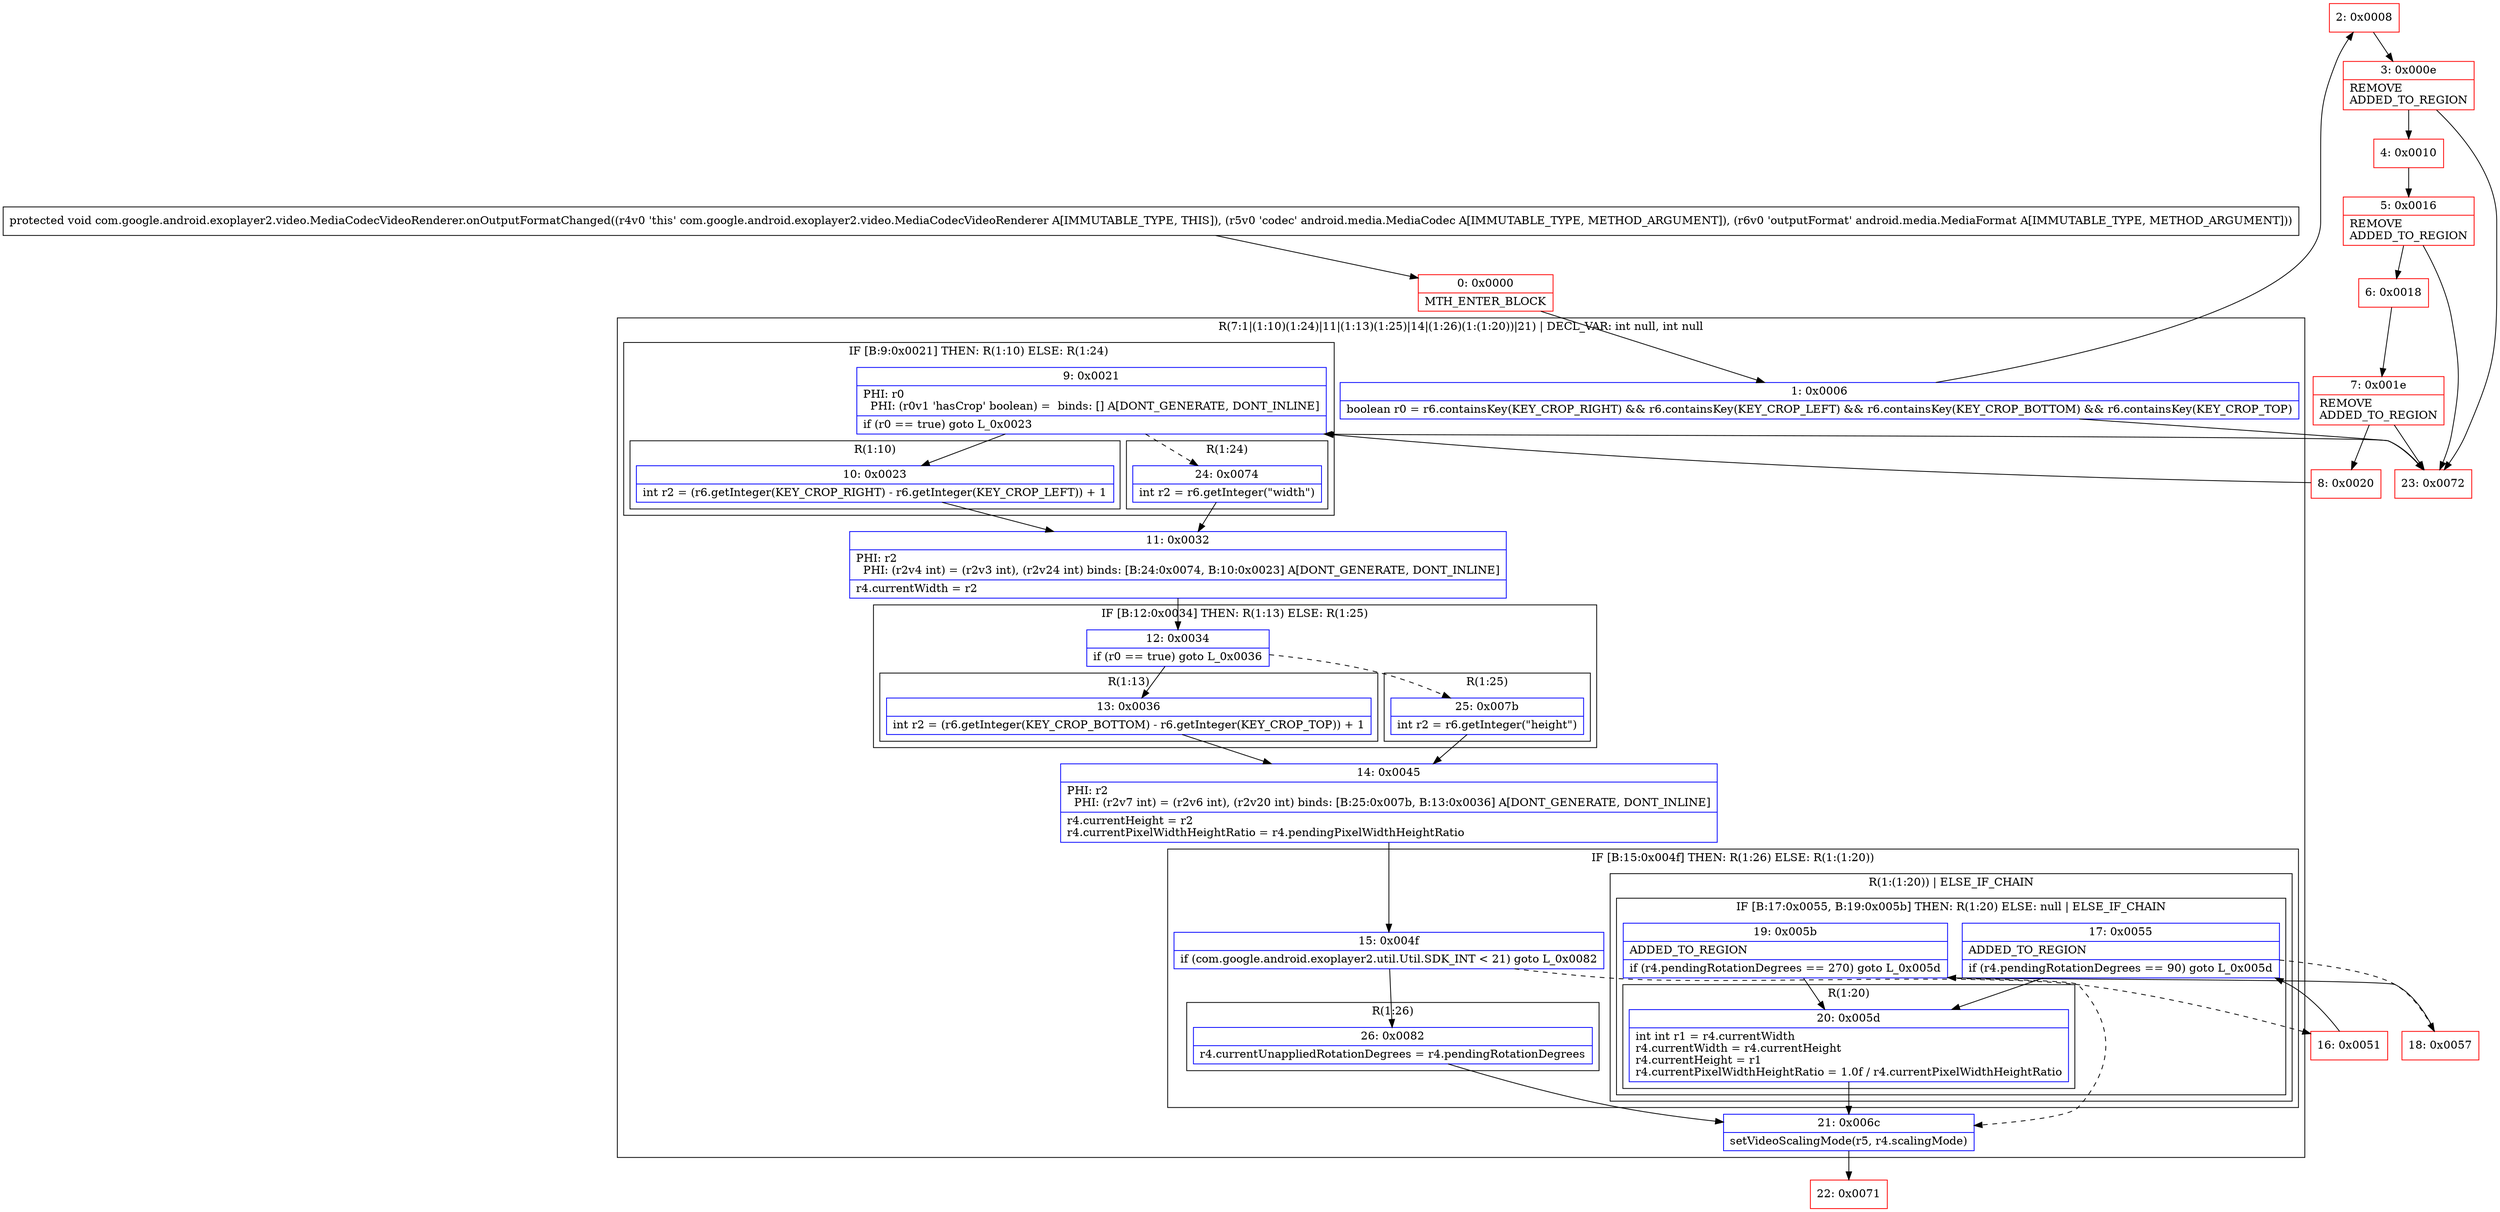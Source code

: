 digraph "CFG forcom.google.android.exoplayer2.video.MediaCodecVideoRenderer.onOutputFormatChanged(Landroid\/media\/MediaCodec;Landroid\/media\/MediaFormat;)V" {
subgraph cluster_Region_1541806694 {
label = "R(7:1|(1:10)(1:24)|11|(1:13)(1:25)|14|(1:26)(1:(1:20))|21) | DECL_VAR: int null, int null\l";
node [shape=record,color=blue];
Node_1 [shape=record,label="{1\:\ 0x0006|boolean r0 = r6.containsKey(KEY_CROP_RIGHT) && r6.containsKey(KEY_CROP_LEFT) && r6.containsKey(KEY_CROP_BOTTOM) && r6.containsKey(KEY_CROP_TOP)\l}"];
subgraph cluster_IfRegion_2011956479 {
label = "IF [B:9:0x0021] THEN: R(1:10) ELSE: R(1:24)";
node [shape=record,color=blue];
Node_9 [shape=record,label="{9\:\ 0x0021|PHI: r0 \l  PHI: (r0v1 'hasCrop' boolean) =  binds: [] A[DONT_GENERATE, DONT_INLINE]\l|if (r0 == true) goto L_0x0023\l}"];
subgraph cluster_Region_1808402886 {
label = "R(1:10)";
node [shape=record,color=blue];
Node_10 [shape=record,label="{10\:\ 0x0023|int r2 = (r6.getInteger(KEY_CROP_RIGHT) \- r6.getInteger(KEY_CROP_LEFT)) + 1\l}"];
}
subgraph cluster_Region_9701016 {
label = "R(1:24)";
node [shape=record,color=blue];
Node_24 [shape=record,label="{24\:\ 0x0074|int r2 = r6.getInteger(\"width\")\l}"];
}
}
Node_11 [shape=record,label="{11\:\ 0x0032|PHI: r2 \l  PHI: (r2v4 int) = (r2v3 int), (r2v24 int) binds: [B:24:0x0074, B:10:0x0023] A[DONT_GENERATE, DONT_INLINE]\l|r4.currentWidth = r2\l}"];
subgraph cluster_IfRegion_1826244103 {
label = "IF [B:12:0x0034] THEN: R(1:13) ELSE: R(1:25)";
node [shape=record,color=blue];
Node_12 [shape=record,label="{12\:\ 0x0034|if (r0 == true) goto L_0x0036\l}"];
subgraph cluster_Region_1111668823 {
label = "R(1:13)";
node [shape=record,color=blue];
Node_13 [shape=record,label="{13\:\ 0x0036|int r2 = (r6.getInteger(KEY_CROP_BOTTOM) \- r6.getInteger(KEY_CROP_TOP)) + 1\l}"];
}
subgraph cluster_Region_2090214332 {
label = "R(1:25)";
node [shape=record,color=blue];
Node_25 [shape=record,label="{25\:\ 0x007b|int r2 = r6.getInteger(\"height\")\l}"];
}
}
Node_14 [shape=record,label="{14\:\ 0x0045|PHI: r2 \l  PHI: (r2v7 int) = (r2v6 int), (r2v20 int) binds: [B:25:0x007b, B:13:0x0036] A[DONT_GENERATE, DONT_INLINE]\l|r4.currentHeight = r2\lr4.currentPixelWidthHeightRatio = r4.pendingPixelWidthHeightRatio\l}"];
subgraph cluster_IfRegion_51663365 {
label = "IF [B:15:0x004f] THEN: R(1:26) ELSE: R(1:(1:20))";
node [shape=record,color=blue];
Node_15 [shape=record,label="{15\:\ 0x004f|if (com.google.android.exoplayer2.util.Util.SDK_INT \< 21) goto L_0x0082\l}"];
subgraph cluster_Region_1360580575 {
label = "R(1:26)";
node [shape=record,color=blue];
Node_26 [shape=record,label="{26\:\ 0x0082|r4.currentUnappliedRotationDegrees = r4.pendingRotationDegrees\l}"];
}
subgraph cluster_Region_1192759799 {
label = "R(1:(1:20)) | ELSE_IF_CHAIN\l";
node [shape=record,color=blue];
subgraph cluster_IfRegion_1089580444 {
label = "IF [B:17:0x0055, B:19:0x005b] THEN: R(1:20) ELSE: null | ELSE_IF_CHAIN\l";
node [shape=record,color=blue];
Node_17 [shape=record,label="{17\:\ 0x0055|ADDED_TO_REGION\l|if (r4.pendingRotationDegrees == 90) goto L_0x005d\l}"];
Node_19 [shape=record,label="{19\:\ 0x005b|ADDED_TO_REGION\l|if (r4.pendingRotationDegrees == 270) goto L_0x005d\l}"];
subgraph cluster_Region_1656936001 {
label = "R(1:20)";
node [shape=record,color=blue];
Node_20 [shape=record,label="{20\:\ 0x005d|int int r1 = r4.currentWidth\lr4.currentWidth = r4.currentHeight\lr4.currentHeight = r1\lr4.currentPixelWidthHeightRatio = 1.0f \/ r4.currentPixelWidthHeightRatio\l}"];
}
}
}
}
Node_21 [shape=record,label="{21\:\ 0x006c|setVideoScalingMode(r5, r4.scalingMode)\l}"];
}
Node_0 [shape=record,color=red,label="{0\:\ 0x0000|MTH_ENTER_BLOCK\l}"];
Node_2 [shape=record,color=red,label="{2\:\ 0x0008}"];
Node_3 [shape=record,color=red,label="{3\:\ 0x000e|REMOVE\lADDED_TO_REGION\l}"];
Node_4 [shape=record,color=red,label="{4\:\ 0x0010}"];
Node_5 [shape=record,color=red,label="{5\:\ 0x0016|REMOVE\lADDED_TO_REGION\l}"];
Node_6 [shape=record,color=red,label="{6\:\ 0x0018}"];
Node_7 [shape=record,color=red,label="{7\:\ 0x001e|REMOVE\lADDED_TO_REGION\l}"];
Node_8 [shape=record,color=red,label="{8\:\ 0x0020}"];
Node_16 [shape=record,color=red,label="{16\:\ 0x0051}"];
Node_18 [shape=record,color=red,label="{18\:\ 0x0057}"];
Node_22 [shape=record,color=red,label="{22\:\ 0x0071}"];
Node_23 [shape=record,color=red,label="{23\:\ 0x0072}"];
MethodNode[shape=record,label="{protected void com.google.android.exoplayer2.video.MediaCodecVideoRenderer.onOutputFormatChanged((r4v0 'this' com.google.android.exoplayer2.video.MediaCodecVideoRenderer A[IMMUTABLE_TYPE, THIS]), (r5v0 'codec' android.media.MediaCodec A[IMMUTABLE_TYPE, METHOD_ARGUMENT]), (r6v0 'outputFormat' android.media.MediaFormat A[IMMUTABLE_TYPE, METHOD_ARGUMENT])) }"];
MethodNode -> Node_0;
Node_1 -> Node_2;
Node_1 -> Node_23;
Node_9 -> Node_10;
Node_9 -> Node_24[style=dashed];
Node_10 -> Node_11;
Node_24 -> Node_11;
Node_11 -> Node_12;
Node_12 -> Node_13;
Node_12 -> Node_25[style=dashed];
Node_13 -> Node_14;
Node_25 -> Node_14;
Node_14 -> Node_15;
Node_15 -> Node_16[style=dashed];
Node_15 -> Node_26;
Node_26 -> Node_21;
Node_17 -> Node_18[style=dashed];
Node_17 -> Node_20;
Node_19 -> Node_20;
Node_19 -> Node_21[style=dashed];
Node_20 -> Node_21;
Node_21 -> Node_22;
Node_0 -> Node_1;
Node_2 -> Node_3;
Node_3 -> Node_4;
Node_3 -> Node_23;
Node_4 -> Node_5;
Node_5 -> Node_6;
Node_5 -> Node_23;
Node_6 -> Node_7;
Node_7 -> Node_8;
Node_7 -> Node_23;
Node_8 -> Node_9;
Node_16 -> Node_17;
Node_18 -> Node_19;
Node_23 -> Node_9;
}

